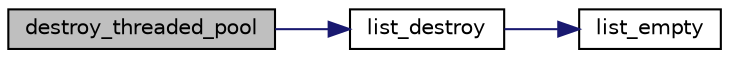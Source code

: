 digraph G
{
  edge [fontname="Helvetica",fontsize="10",labelfontname="Helvetica",labelfontsize="10"];
  node [fontname="Helvetica",fontsize="10",shape=record];
  rankdir=LR;
  Node1 [label="destroy_threaded_pool",height=0.2,width=0.4,color="black", fillcolor="grey75", style="filled" fontcolor="black"];
  Node1 -> Node2 [color="midnightblue",fontsize="10",style="solid",fontname="Helvetica"];
  Node2 [label="list_destroy",height=0.2,width=0.4,color="black", fillcolor="white", style="filled",URL="$group___l_i_s_t.html#ga90d32fef68ce6f3ec0a7b4085690c755",tooltip="Empty and Free a list container. Call the destructor each time."];
  Node2 -> Node3 [color="midnightblue",fontsize="10",style="solid",fontname="Helvetica"];
  Node3 [label="list_empty",height=0.2,width=0.4,color="black", fillcolor="white", style="filled",URL="$group___l_i_s_t.html#ga1dafe7a250ddad51fadd375f057287e7",tooltip="Empty a LIST list of pointers."];
}
